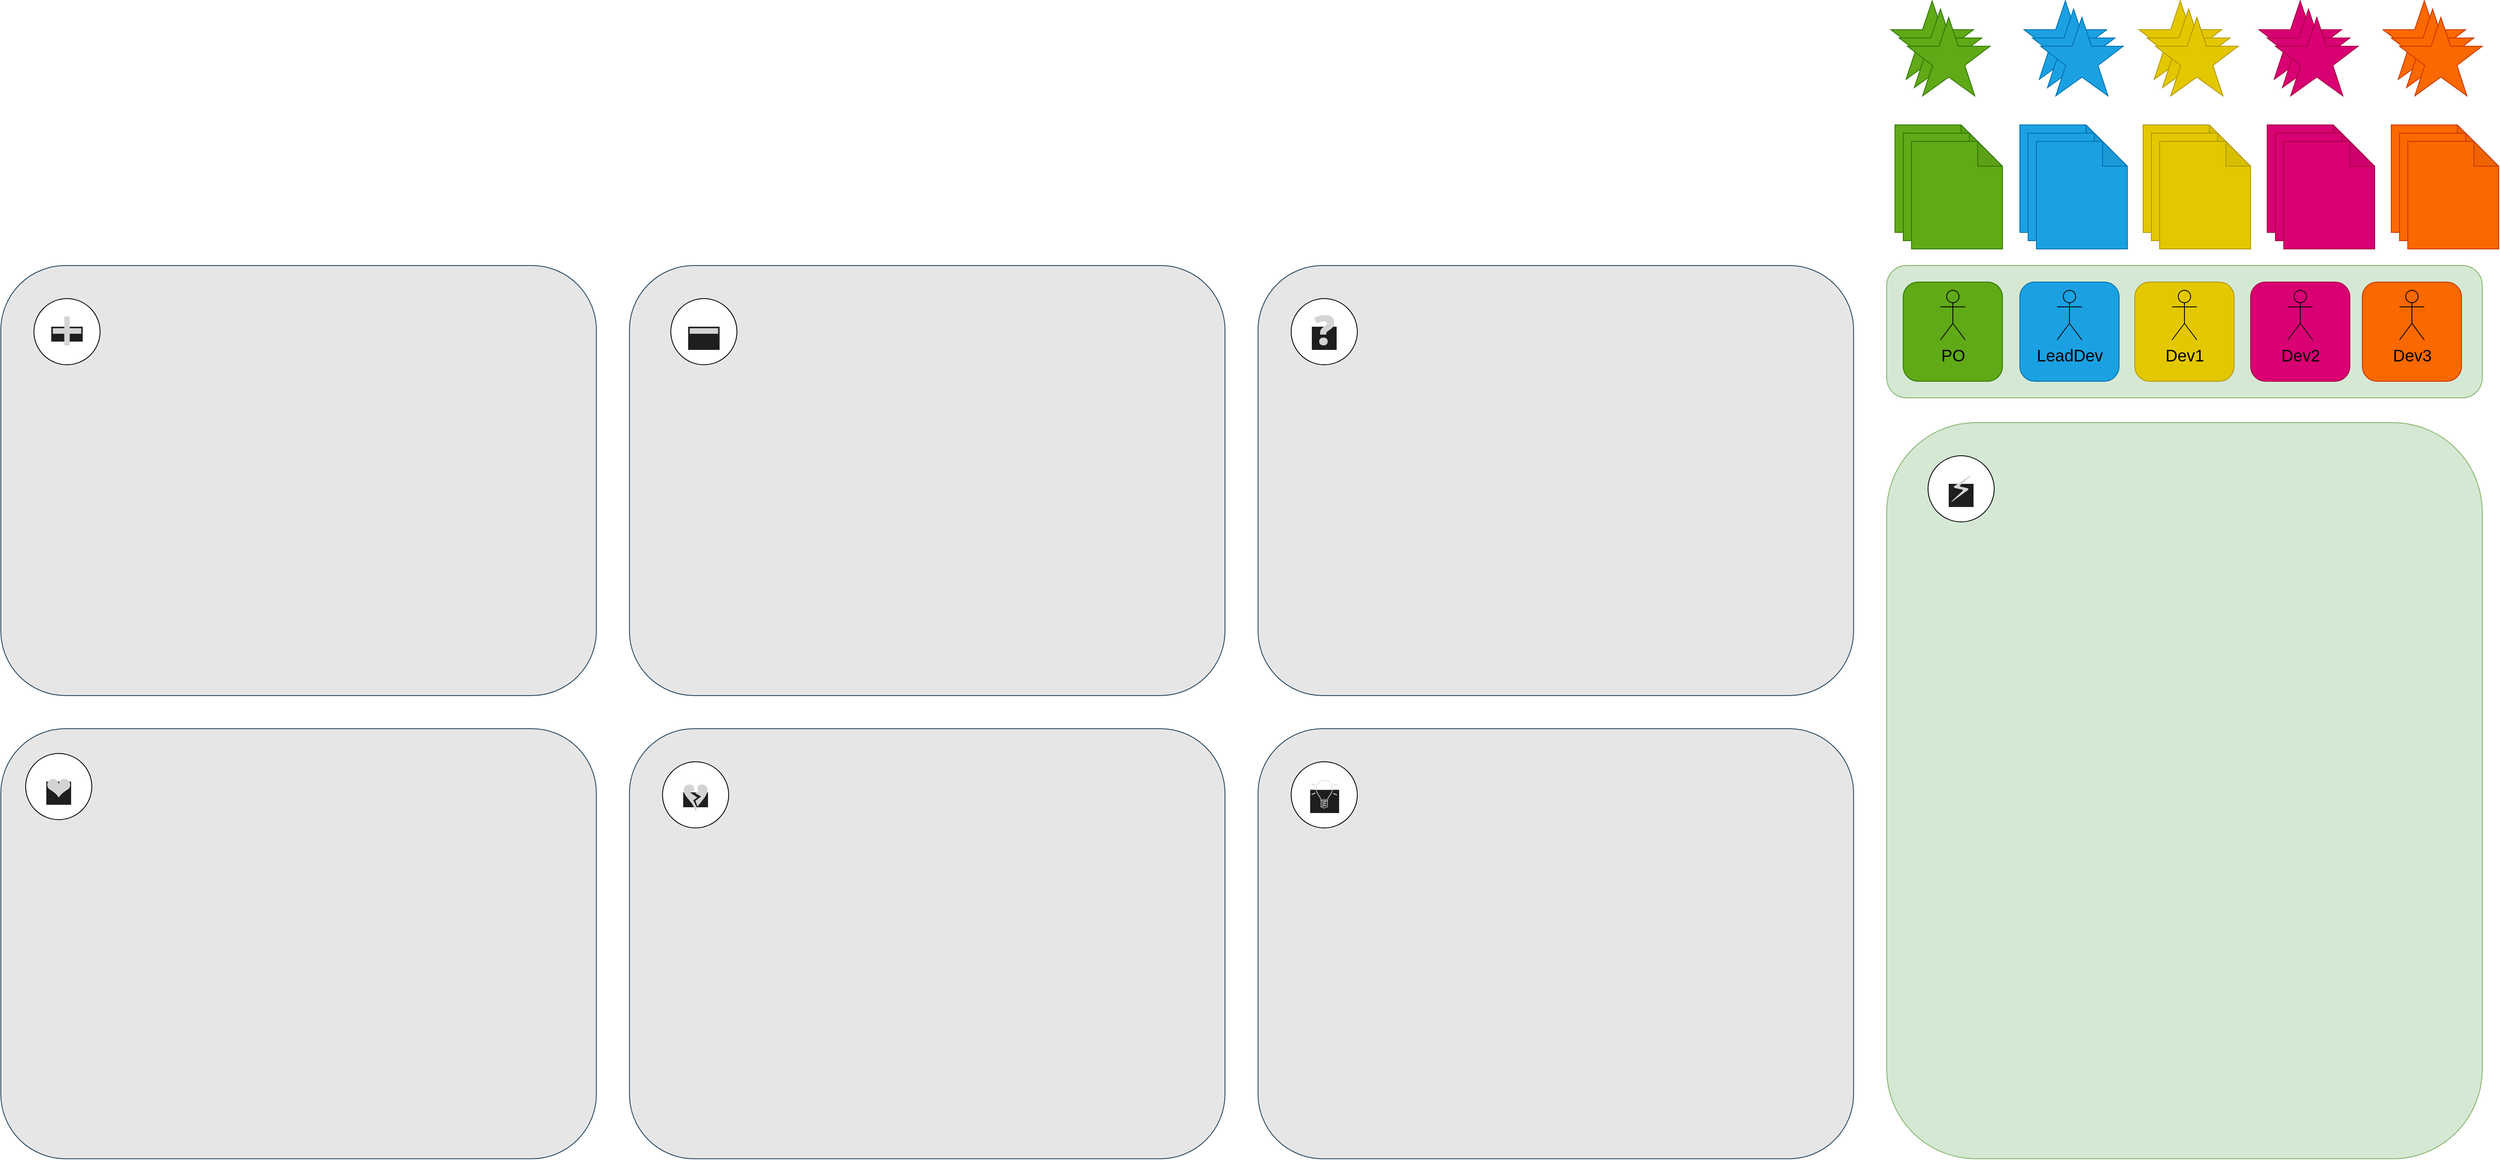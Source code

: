 <mxfile>
    <diagram id="Z7gV1ETzdnFMeSPZiWBT" name="Page-1">
        <mxGraphModel dx="3788" dy="2887" grid="1" gridSize="10" guides="1" tooltips="1" connect="1" arrows="1" fold="1" page="1" pageScale="1" pageWidth="827" pageHeight="1169" math="0" shadow="0">
            <root>
                <mxCell id="0"/>
                <mxCell id="1" parent="0"/>
                <mxCell id="26" value="" style="rounded=1;whiteSpace=wrap;html=1;strokeColor=#23445d;fontSize=70;fillColor=#E6E6E6;movable=0;resizable=0;rotatable=0;deletable=0;editable=0;connectable=0;" parent="1" vertex="1">
                    <mxGeometry x="40" y="40" width="720" height="520" as="geometry"/>
                </mxCell>
                <mxCell id="27" value="" style="rounded=1;whiteSpace=wrap;html=1;strokeColor=#23445d;fontSize=70;fillColor=#E6E6E6;movable=0;resizable=0;rotatable=0;deletable=0;editable=0;connectable=0;" parent="1" vertex="1">
                    <mxGeometry x="40" y="600" width="720" height="520" as="geometry"/>
                </mxCell>
                <mxCell id="28" value="" style="rounded=1;whiteSpace=wrap;html=1;strokeColor=#23445d;fontSize=70;fillColor=#E6E6E6;movable=0;resizable=0;rotatable=0;deletable=0;editable=0;connectable=0;" parent="1" vertex="1">
                    <mxGeometry x="800" y="600" width="720" height="520" as="geometry"/>
                </mxCell>
                <mxCell id="29" value="" style="rounded=1;whiteSpace=wrap;html=1;strokeColor=#23445d;fontSize=70;fillColor=#E6E6E6;movable=0;resizable=0;rotatable=0;deletable=0;editable=0;connectable=0;" parent="1" vertex="1">
                    <mxGeometry x="800" y="40" width="720" height="520" as="geometry"/>
                </mxCell>
                <mxCell id="30" value="" style="rounded=1;whiteSpace=wrap;html=1;strokeColor=#23445d;fontSize=70;fillColor=#E6E6E6;movable=0;resizable=0;rotatable=0;deletable=0;editable=0;connectable=0;" parent="1" vertex="1">
                    <mxGeometry x="1560" y="600" width="720" height="520" as="geometry"/>
                </mxCell>
                <mxCell id="31" value="" style="rounded=1;whiteSpace=wrap;html=1;strokeColor=#23445d;fontSize=70;fillColor=#E6E6E6;movable=0;resizable=0;rotatable=0;deletable=0;editable=0;connectable=0;" parent="1" vertex="1">
                    <mxGeometry x="1560" y="40" width="720" height="520" as="geometry"/>
                </mxCell>
                <mxCell id="38" value="" style="rounded=1;whiteSpace=wrap;html=1;strokeColor=#82b366;fontSize=70;fillColor=#d5e8d4;movable=0;resizable=0;rotatable=0;deletable=0;editable=0;connectable=0;" parent="1" vertex="1">
                    <mxGeometry x="2320" y="230" width="720" height="890" as="geometry"/>
                </mxCell>
                <mxCell id="57" value="" style="group;movable=0;resizable=0;rotatable=0;deletable=0;editable=0;connectable=0;" vertex="1" connectable="0" parent="1">
                    <mxGeometry x="80" y="80" width="80" height="80" as="geometry"/>
                </mxCell>
                <mxCell id="45" value="" style="ellipse;whiteSpace=wrap;html=1;aspect=fixed;fontSize=50;movable=0;resizable=0;rotatable=0;deletable=0;editable=0;connectable=0;" vertex="1" parent="57">
                    <mxGeometry width="80" height="80" as="geometry"/>
                </mxCell>
                <mxCell id="46" value="&lt;div style=&quot;color: rgb(212, 212, 212); background-color: rgb(30, 30, 30); font-family: &amp;quot;CaskaydiaCove Nerd Font&amp;quot;, Consolas, &amp;quot;Courier New&amp;quot;, monospace, Consolas, &amp;quot;Courier New&amp;quot;, monospace; font-size: 50px; line-height: 18px;&quot;&gt;➕&lt;/div&gt;" style="text;html=1;strokeColor=none;fillColor=none;align=center;verticalAlign=middle;whiteSpace=wrap;rounded=0;movable=0;resizable=0;rotatable=0;deletable=0;editable=0;connectable=0;" vertex="1" parent="57">
                    <mxGeometry x="10" y="29" width="60" height="30" as="geometry"/>
                </mxCell>
                <mxCell id="58" value="" style="group;movable=0;resizable=0;rotatable=0;deletable=0;editable=0;connectable=0;" vertex="1" connectable="0" parent="1">
                    <mxGeometry x="850" y="80" width="80" height="80" as="geometry"/>
                </mxCell>
                <mxCell id="47" value="" style="ellipse;whiteSpace=wrap;html=1;aspect=fixed;fontSize=50;movable=0;resizable=0;rotatable=0;deletable=0;editable=0;connectable=0;" vertex="1" parent="58">
                    <mxGeometry width="80" height="80" as="geometry"/>
                </mxCell>
                <mxCell id="48" value="&lt;div style=&quot;color: rgb(212, 212, 212); background-color: rgb(30, 30, 30); font-family: &amp;quot;CaskaydiaCove Nerd Font&amp;quot;, Consolas, &amp;quot;Courier New&amp;quot;, monospace, Consolas, &amp;quot;Courier New&amp;quot;, monospace; line-height: 18px;&quot;&gt;&lt;div style=&quot;line-height: 18px;&quot;&gt;&lt;font style=&quot;font-size: 50px;&quot;&gt;➖&lt;/font&gt;&lt;/div&gt;&lt;/div&gt;" style="text;html=1;strokeColor=none;fillColor=none;align=center;verticalAlign=middle;whiteSpace=wrap;rounded=0;movable=0;resizable=0;rotatable=0;deletable=0;editable=0;connectable=0;" vertex="1" parent="58">
                    <mxGeometry x="10" y="32" width="60" height="30" as="geometry"/>
                </mxCell>
                <mxCell id="60" value="" style="group;movable=0;resizable=0;rotatable=0;deletable=0;editable=0;connectable=0;" vertex="1" connectable="0" parent="1">
                    <mxGeometry x="70" y="630" width="80" height="80" as="geometry"/>
                </mxCell>
                <mxCell id="49" value="" style="ellipse;whiteSpace=wrap;html=1;aspect=fixed;fontSize=50;movable=0;resizable=0;rotatable=0;deletable=0;editable=0;connectable=0;" vertex="1" parent="60">
                    <mxGeometry width="80" height="80" as="geometry"/>
                </mxCell>
                <mxCell id="50" value="&lt;div style=&quot;color: rgb(212, 212, 212); background-color: rgb(30, 30, 30); font-family: &amp;quot;CaskaydiaCove Nerd Font&amp;quot;, Consolas, &amp;quot;Courier New&amp;quot;, monospace, Consolas, &amp;quot;Courier New&amp;quot;, monospace; line-height: 18px;&quot;&gt;&lt;div style=&quot;line-height: 18px;&quot;&gt;&lt;div style=&quot;line-height: 18px;&quot;&gt;&lt;font style=&quot;font-size: 50px;&quot;&gt;❤️&lt;/font&gt;&lt;/div&gt;&lt;/div&gt;&lt;/div&gt;" style="text;html=1;strokeColor=none;fillColor=none;align=center;verticalAlign=middle;whiteSpace=wrap;rounded=0;movable=0;resizable=0;rotatable=0;deletable=0;editable=0;connectable=0;" vertex="1" parent="60">
                    <mxGeometry x="10" y="32" width="60" height="30" as="geometry"/>
                </mxCell>
                <mxCell id="61" value="" style="group;movable=0;resizable=0;rotatable=0;deletable=0;editable=0;connectable=0;" vertex="1" connectable="0" parent="1">
                    <mxGeometry x="840" y="640" width="80" height="80" as="geometry"/>
                </mxCell>
                <mxCell id="51" value="" style="ellipse;whiteSpace=wrap;html=1;aspect=fixed;fontSize=50;movable=0;resizable=0;rotatable=0;deletable=0;editable=0;connectable=0;" vertex="1" parent="61">
                    <mxGeometry width="80" height="80" as="geometry"/>
                </mxCell>
                <mxCell id="52" value="&lt;div style=&quot;color: rgb(212, 212, 212); background-color: rgb(30, 30, 30); font-family: &amp;quot;CaskaydiaCove Nerd Font&amp;quot;, Consolas, &amp;quot;Courier New&amp;quot;, monospace, Consolas, &amp;quot;Courier New&amp;quot;, monospace; line-height: 18px;&quot;&gt;&lt;div style=&quot;line-height: 18px;&quot;&gt;&lt;div style=&quot;line-height: 18px;&quot;&gt;&lt;div style=&quot;font-size: 50px; line-height: 18px;&quot;&gt;💔&lt;/div&gt;&lt;/div&gt;&lt;/div&gt;&lt;/div&gt;" style="text;html=1;strokeColor=none;fillColor=none;align=center;verticalAlign=middle;whiteSpace=wrap;rounded=0;movable=0;resizable=0;rotatable=0;deletable=0;editable=0;connectable=0;" vertex="1" parent="61">
                    <mxGeometry x="10" y="32" width="60" height="30" as="geometry"/>
                </mxCell>
                <mxCell id="62" value="" style="group;movable=0;resizable=0;rotatable=0;deletable=0;editable=0;connectable=0;" vertex="1" connectable="0" parent="1">
                    <mxGeometry x="1600" y="80" width="80" height="80" as="geometry"/>
                </mxCell>
                <mxCell id="53" value="" style="ellipse;whiteSpace=wrap;html=1;aspect=fixed;fontSize=50;movable=0;resizable=0;rotatable=0;deletable=0;editable=0;connectable=0;" vertex="1" parent="62">
                    <mxGeometry width="80" height="80" as="geometry"/>
                </mxCell>
                <mxCell id="54" value="&lt;div style=&quot;color: rgb(212, 212, 212); background-color: rgb(30, 30, 30); font-family: &amp;quot;CaskaydiaCove Nerd Font&amp;quot;, Consolas, &amp;quot;Courier New&amp;quot;, monospace, Consolas, &amp;quot;Courier New&amp;quot;, monospace; line-height: 18px;&quot;&gt;&lt;div style=&quot;line-height: 18px;&quot;&gt;&lt;div style=&quot;line-height: 18px;&quot;&gt;&lt;div style=&quot;line-height: 18px;&quot;&gt;&lt;div style=&quot;line-height: 18px;&quot;&gt;&lt;font style=&quot;font-size: 50px;&quot;&gt;❓&lt;/font&gt;&lt;/div&gt;&lt;/div&gt;&lt;/div&gt;&lt;/div&gt;&lt;/div&gt;" style="text;html=1;strokeColor=none;fillColor=none;align=center;verticalAlign=middle;whiteSpace=wrap;rounded=0;movable=0;resizable=0;rotatable=0;deletable=0;editable=0;connectable=0;" vertex="1" parent="62">
                    <mxGeometry x="10" y="32" width="60" height="30" as="geometry"/>
                </mxCell>
                <mxCell id="67" value="" style="group;movable=0;resizable=0;rotatable=0;deletable=0;editable=0;connectable=0;" vertex="1" connectable="0" parent="1">
                    <mxGeometry x="1600" y="640" width="80" height="80" as="geometry"/>
                </mxCell>
                <mxCell id="55" value="" style="ellipse;whiteSpace=wrap;html=1;aspect=fixed;fontSize=50;movable=0;resizable=0;rotatable=0;deletable=0;editable=0;connectable=0;" vertex="1" parent="67">
                    <mxGeometry width="80" height="80" as="geometry"/>
                </mxCell>
                <mxCell id="56" value="&lt;div style=&quot;color: rgb(212, 212, 212); background-color: rgb(30, 30, 30); font-family: &amp;quot;CaskaydiaCove Nerd Font&amp;quot;, Consolas, &amp;quot;Courier New&amp;quot;, monospace, Consolas, &amp;quot;Courier New&amp;quot;, monospace; line-height: 18px;&quot;&gt;&lt;div style=&quot;line-height: 18px;&quot;&gt;&lt;div style=&quot;line-height: 18px;&quot;&gt;&lt;div style=&quot;line-height: 18px;&quot;&gt;&lt;div style=&quot;line-height: 18px;&quot;&gt;&lt;div style=&quot;line-height: 18px;&quot;&gt;&lt;font style=&quot;font-size: 50px;&quot;&gt;💡&lt;/font&gt;&lt;/div&gt;&lt;/div&gt;&lt;/div&gt;&lt;/div&gt;&lt;/div&gt;&lt;/div&gt;" style="text;html=1;strokeColor=none;fillColor=none;align=center;verticalAlign=middle;whiteSpace=wrap;rounded=0;movable=0;resizable=0;rotatable=0;deletable=0;editable=0;connectable=0;" vertex="1" parent="67">
                    <mxGeometry x="10" y="32" width="60" height="30" as="geometry"/>
                </mxCell>
                <mxCell id="68" value="" style="group;movable=0;resizable=0;rotatable=0;deletable=0;editable=0;connectable=0;" vertex="1" connectable="0" parent="1">
                    <mxGeometry x="2370" y="270" width="80" height="80" as="geometry"/>
                </mxCell>
                <mxCell id="65" value="" style="ellipse;whiteSpace=wrap;html=1;aspect=fixed;fontSize=50;movable=0;resizable=0;rotatable=0;deletable=0;editable=0;connectable=0;" vertex="1" parent="68">
                    <mxGeometry width="80" height="80" as="geometry"/>
                </mxCell>
                <mxCell id="66" value="&lt;div style=&quot;color: rgb(212, 212, 212); background-color: rgb(30, 30, 30); font-family: &amp;quot;CaskaydiaCove Nerd Font&amp;quot;, Consolas, &amp;quot;Courier New&amp;quot;, monospace, Consolas, &amp;quot;Courier New&amp;quot;, monospace; line-height: 18px;&quot;&gt;&lt;div style=&quot;line-height: 18px;&quot;&gt;&lt;div style=&quot;line-height: 18px;&quot;&gt;&lt;div style=&quot;line-height: 18px;&quot;&gt;&lt;div style=&quot;line-height: 18px;&quot;&gt;&lt;div style=&quot;line-height: 18px;&quot;&gt;&lt;span style=&quot;font-size: 50px;&quot;&gt;⚡&lt;/span&gt;&lt;br&gt;&lt;/div&gt;&lt;/div&gt;&lt;/div&gt;&lt;/div&gt;&lt;/div&gt;&lt;/div&gt;" style="text;html=1;strokeColor=none;fillColor=none;align=center;verticalAlign=middle;whiteSpace=wrap;rounded=0;movable=0;resizable=0;rotatable=0;deletable=0;editable=0;connectable=0;" vertex="1" parent="68">
                    <mxGeometry x="10" y="32" width="60" height="30" as="geometry"/>
                </mxCell>
                <mxCell id="72" value="" style="rounded=1;whiteSpace=wrap;html=1;strokeColor=#82b366;fontSize=70;fillColor=#d5e8d4;movable=0;resizable=0;rotatable=0;deletable=0;editable=0;connectable=0;" vertex="1" parent="1">
                    <mxGeometry x="2320" y="40" width="720" height="160" as="geometry"/>
                </mxCell>
                <mxCell id="76" value="" style="shape=note;whiteSpace=wrap;html=1;backgroundOutline=1;darkOpacity=0.05;strokeColor=#2D7600;fontSize=20;fontColor=#ffffff;fillColor=#60a917;" vertex="1" parent="1">
                    <mxGeometry x="2330" y="-130" width="110" height="130" as="geometry"/>
                </mxCell>
                <mxCell id="79" value="" style="rounded=1;whiteSpace=wrap;html=1;strokeColor=#2D7600;fontSize=20;fontColor=#ffffff;fillColor=#60a917;movable=0;resizable=0;rotatable=0;deletable=0;editable=0;connectable=0;" vertex="1" parent="1">
                    <mxGeometry x="2340" y="60" width="120" height="120" as="geometry"/>
                </mxCell>
                <mxCell id="80" value="PO" style="shape=umlActor;verticalLabelPosition=bottom;verticalAlign=top;html=1;outlineConnect=0;fontSize=20;fillColor=none;movable=0;resizable=0;rotatable=0;deletable=0;editable=0;connectable=0;" vertex="1" parent="1">
                    <mxGeometry x="2385" y="70" width="30" height="60" as="geometry"/>
                </mxCell>
                <mxCell id="81" value="" style="rounded=1;whiteSpace=wrap;html=1;strokeColor=#006EAF;fontSize=20;fontColor=#ffffff;fillColor=#1ba1e2;movable=0;resizable=0;rotatable=0;deletable=0;editable=0;connectable=0;" vertex="1" parent="1">
                    <mxGeometry x="2481" y="60" width="120" height="120" as="geometry"/>
                </mxCell>
                <mxCell id="82" value="LeadDev" style="shape=umlActor;verticalLabelPosition=bottom;verticalAlign=top;html=1;outlineConnect=0;fontSize=20;fillColor=none;movable=0;resizable=0;rotatable=0;deletable=0;editable=0;connectable=0;" vertex="1" parent="1">
                    <mxGeometry x="2526" y="70" width="30" height="60" as="geometry"/>
                </mxCell>
                <mxCell id="83" value="" style="rounded=1;whiteSpace=wrap;html=1;strokeColor=#B09500;fontSize=20;fontColor=#000000;fillColor=#e3c800;movable=0;resizable=0;rotatable=0;deletable=0;editable=0;connectable=0;" vertex="1" parent="1">
                    <mxGeometry x="2620" y="60" width="120" height="120" as="geometry"/>
                </mxCell>
                <mxCell id="84" value="Dev1" style="shape=umlActor;verticalLabelPosition=bottom;verticalAlign=top;html=1;outlineConnect=0;fontSize=20;fillColor=none;movable=0;resizable=0;rotatable=0;deletable=0;editable=0;connectable=0;" vertex="1" parent="1">
                    <mxGeometry x="2665" y="70" width="30" height="60" as="geometry"/>
                </mxCell>
                <mxCell id="85" value="" style="rounded=1;whiteSpace=wrap;html=1;strokeColor=#A50040;fontSize=20;fontColor=#ffffff;fillColor=#d80073;movable=0;resizable=0;rotatable=0;deletable=0;editable=0;connectable=0;" vertex="1" parent="1">
                    <mxGeometry x="2760" y="60" width="120" height="120" as="geometry"/>
                </mxCell>
                <mxCell id="86" value="Dev2" style="shape=umlActor;verticalLabelPosition=bottom;verticalAlign=top;html=1;outlineConnect=0;fontSize=20;fillColor=none;movable=0;resizable=0;rotatable=0;deletable=0;editable=0;connectable=0;" vertex="1" parent="1">
                    <mxGeometry x="2805" y="70" width="30" height="60" as="geometry"/>
                </mxCell>
                <mxCell id="87" value="" style="rounded=1;whiteSpace=wrap;html=1;strokeColor=#C73500;fontSize=20;fontColor=#000000;fillColor=#fa6800;movable=0;resizable=0;rotatable=0;deletable=0;editable=0;connectable=0;" vertex="1" parent="1">
                    <mxGeometry x="2895" y="60" width="120" height="120" as="geometry"/>
                </mxCell>
                <mxCell id="88" value="Dev3" style="shape=umlActor;verticalLabelPosition=bottom;verticalAlign=top;html=1;outlineConnect=0;fontSize=20;fillColor=none;movable=0;resizable=0;rotatable=0;deletable=0;editable=0;connectable=0;" vertex="1" parent="1">
                    <mxGeometry x="2940" y="70" width="30" height="60" as="geometry"/>
                </mxCell>
                <mxCell id="90" value="" style="shape=note;whiteSpace=wrap;html=1;backgroundOutline=1;darkOpacity=0.05;strokeColor=#2D7600;fontSize=20;fontColor=#ffffff;fillColor=#60a917;" vertex="1" parent="1">
                    <mxGeometry x="2340" y="-120" width="110" height="130" as="geometry"/>
                </mxCell>
                <mxCell id="91" value="" style="shape=note;whiteSpace=wrap;html=1;backgroundOutline=1;darkOpacity=0.05;strokeColor=#2D7600;fontSize=20;fontColor=#ffffff;fillColor=#60a917;" vertex="1" parent="1">
                    <mxGeometry x="2350" y="-110" width="110" height="130" as="geometry"/>
                </mxCell>
                <mxCell id="92" value="" style="shape=note;whiteSpace=wrap;html=1;backgroundOutline=1;darkOpacity=0.05;strokeColor=#006EAF;fontSize=20;fontColor=#ffffff;fillColor=#1ba1e2;" vertex="1" parent="1">
                    <mxGeometry x="2481" y="-130" width="110" height="130" as="geometry"/>
                </mxCell>
                <mxCell id="93" value="" style="shape=note;whiteSpace=wrap;html=1;backgroundOutline=1;darkOpacity=0.05;strokeColor=#006EAF;fontSize=20;fontColor=#ffffff;fillColor=#1ba1e2;" vertex="1" parent="1">
                    <mxGeometry x="2491" y="-120" width="110" height="130" as="geometry"/>
                </mxCell>
                <mxCell id="94" value="" style="shape=note;whiteSpace=wrap;html=1;backgroundOutline=1;darkOpacity=0.05;strokeColor=#006EAF;fontSize=20;fontColor=#ffffff;fillColor=#1ba1e2;" vertex="1" parent="1">
                    <mxGeometry x="2501" y="-110" width="110" height="130" as="geometry"/>
                </mxCell>
                <mxCell id="95" value="" style="shape=note;whiteSpace=wrap;html=1;backgroundOutline=1;darkOpacity=0.05;strokeColor=#B09500;fontSize=20;fontColor=#000000;fillColor=#e3c800;" vertex="1" parent="1">
                    <mxGeometry x="2630" y="-130" width="110" height="130" as="geometry"/>
                </mxCell>
                <mxCell id="96" value="" style="shape=note;whiteSpace=wrap;html=1;backgroundOutline=1;darkOpacity=0.05;strokeColor=#B09500;fontSize=20;fontColor=#000000;fillColor=#e3c800;" vertex="1" parent="1">
                    <mxGeometry x="2640" y="-120" width="110" height="130" as="geometry"/>
                </mxCell>
                <mxCell id="97" value="" style="shape=note;whiteSpace=wrap;html=1;backgroundOutline=1;darkOpacity=0.05;strokeColor=#B09500;fontSize=20;fontColor=#000000;fillColor=#e3c800;" vertex="1" parent="1">
                    <mxGeometry x="2650" y="-110" width="110" height="130" as="geometry"/>
                </mxCell>
                <mxCell id="98" value="" style="shape=note;whiteSpace=wrap;html=1;backgroundOutline=1;darkOpacity=0.05;strokeColor=#A50040;fontSize=20;fontColor=#ffffff;fillColor=#d80073;" vertex="1" parent="1">
                    <mxGeometry x="2780" y="-130" width="110" height="130" as="geometry"/>
                </mxCell>
                <mxCell id="99" value="" style="shape=note;whiteSpace=wrap;html=1;backgroundOutline=1;darkOpacity=0.05;strokeColor=#A50040;fontSize=20;fontColor=#ffffff;fillColor=#d80073;" vertex="1" parent="1">
                    <mxGeometry x="2790" y="-120" width="110" height="130" as="geometry"/>
                </mxCell>
                <mxCell id="100" value="" style="shape=note;whiteSpace=wrap;html=1;backgroundOutline=1;darkOpacity=0.05;strokeColor=#A50040;fontSize=20;fontColor=#ffffff;fillColor=#d80073;" vertex="1" parent="1">
                    <mxGeometry x="2800" y="-110" width="110" height="130" as="geometry"/>
                </mxCell>
                <mxCell id="101" value="" style="shape=note;whiteSpace=wrap;html=1;backgroundOutline=1;darkOpacity=0.05;strokeColor=#C73500;fontSize=20;fontColor=#000000;fillColor=#fa6800;" vertex="1" parent="1">
                    <mxGeometry x="2930" y="-130" width="110" height="130" as="geometry"/>
                </mxCell>
                <mxCell id="102" value="" style="shape=note;whiteSpace=wrap;html=1;backgroundOutline=1;darkOpacity=0.05;strokeColor=#C73500;fontSize=20;fontColor=#000000;fillColor=#fa6800;" vertex="1" parent="1">
                    <mxGeometry x="2940" y="-120" width="110" height="130" as="geometry"/>
                </mxCell>
                <mxCell id="103" value="" style="shape=note;whiteSpace=wrap;html=1;backgroundOutline=1;darkOpacity=0.05;strokeColor=#C73500;fontSize=20;fontColor=#000000;fillColor=#fa6800;" vertex="1" parent="1">
                    <mxGeometry x="2950" y="-110" width="110" height="130" as="geometry"/>
                </mxCell>
                <mxCell id="104" value="" style="verticalLabelPosition=bottom;verticalAlign=top;html=1;shape=mxgraph.basic.star;strokeColor=#2D7600;fontSize=20;fontColor=#ffffff;fillColor=#60a917;" vertex="1" parent="1">
                    <mxGeometry x="2325" y="-280" width="100" height="95" as="geometry"/>
                </mxCell>
                <mxCell id="105" value="" style="verticalLabelPosition=bottom;verticalAlign=top;html=1;shape=mxgraph.basic.star;strokeColor=#2D7600;fontSize=20;fontColor=#ffffff;fillColor=#60a917;" vertex="1" parent="1">
                    <mxGeometry x="2335" y="-270" width="100" height="95" as="geometry"/>
                </mxCell>
                <mxCell id="106" value="" style="verticalLabelPosition=bottom;verticalAlign=top;html=1;shape=mxgraph.basic.star;strokeColor=#2D7600;fontSize=20;fontColor=#ffffff;fillColor=#60a917;" vertex="1" parent="1">
                    <mxGeometry x="2345" y="-260" width="100" height="95" as="geometry"/>
                </mxCell>
                <mxCell id="107" value="" style="verticalLabelPosition=bottom;verticalAlign=top;html=1;shape=mxgraph.basic.star;strokeColor=#006EAF;fontSize=20;fontColor=#ffffff;fillColor=#1ba1e2;" vertex="1" parent="1">
                    <mxGeometry x="2486" y="-280" width="100" height="95" as="geometry"/>
                </mxCell>
                <mxCell id="108" value="" style="verticalLabelPosition=bottom;verticalAlign=top;html=1;shape=mxgraph.basic.star;strokeColor=#006EAF;fontSize=20;fontColor=#ffffff;fillColor=#1ba1e2;" vertex="1" parent="1">
                    <mxGeometry x="2496" y="-270" width="100" height="95" as="geometry"/>
                </mxCell>
                <mxCell id="109" value="" style="verticalLabelPosition=bottom;verticalAlign=top;html=1;shape=mxgraph.basic.star;strokeColor=#006EAF;fontSize=20;fontColor=#ffffff;fillColor=#1ba1e2;" vertex="1" parent="1">
                    <mxGeometry x="2506" y="-260" width="100" height="95" as="geometry"/>
                </mxCell>
                <mxCell id="110" value="" style="verticalLabelPosition=bottom;verticalAlign=top;html=1;shape=mxgraph.basic.star;strokeColor=#B09500;fontSize=20;fontColor=#000000;fillColor=#e3c800;" vertex="1" parent="1">
                    <mxGeometry x="2625" y="-280" width="100" height="95" as="geometry"/>
                </mxCell>
                <mxCell id="111" value="" style="verticalLabelPosition=bottom;verticalAlign=top;html=1;shape=mxgraph.basic.star;strokeColor=#B09500;fontSize=20;fontColor=#000000;fillColor=#e3c800;" vertex="1" parent="1">
                    <mxGeometry x="2635" y="-270" width="100" height="95" as="geometry"/>
                </mxCell>
                <mxCell id="112" value="" style="verticalLabelPosition=bottom;verticalAlign=top;html=1;shape=mxgraph.basic.star;strokeColor=#B09500;fontSize=20;fontColor=#000000;fillColor=#e3c800;" vertex="1" parent="1">
                    <mxGeometry x="2645" y="-260" width="100" height="95" as="geometry"/>
                </mxCell>
                <mxCell id="113" value="" style="verticalLabelPosition=bottom;verticalAlign=top;html=1;shape=mxgraph.basic.star;strokeColor=#A50040;fontSize=20;fontColor=#ffffff;fillColor=#d80073;" vertex="1" parent="1">
                    <mxGeometry x="2770" y="-280" width="100" height="95" as="geometry"/>
                </mxCell>
                <mxCell id="114" value="" style="verticalLabelPosition=bottom;verticalAlign=top;html=1;shape=mxgraph.basic.star;strokeColor=#A50040;fontSize=20;fontColor=#ffffff;fillColor=#d80073;" vertex="1" parent="1">
                    <mxGeometry x="2780" y="-270" width="100" height="95" as="geometry"/>
                </mxCell>
                <mxCell id="115" value="" style="verticalLabelPosition=bottom;verticalAlign=top;html=1;shape=mxgraph.basic.star;strokeColor=#A50040;fontSize=20;fontColor=#ffffff;fillColor=#d80073;" vertex="1" parent="1">
                    <mxGeometry x="2790" y="-260" width="100" height="95" as="geometry"/>
                </mxCell>
                <mxCell id="116" value="" style="verticalLabelPosition=bottom;verticalAlign=top;html=1;shape=mxgraph.basic.star;strokeColor=#C73500;fontSize=20;fontColor=#000000;fillColor=#fa6800;" vertex="1" parent="1">
                    <mxGeometry x="2920" y="-280" width="100" height="95" as="geometry"/>
                </mxCell>
                <mxCell id="117" value="" style="verticalLabelPosition=bottom;verticalAlign=top;html=1;shape=mxgraph.basic.star;strokeColor=#C73500;fontSize=20;fontColor=#000000;fillColor=#fa6800;" vertex="1" parent="1">
                    <mxGeometry x="2930" y="-270" width="100" height="95" as="geometry"/>
                </mxCell>
                <mxCell id="118" value="" style="verticalLabelPosition=bottom;verticalAlign=top;html=1;shape=mxgraph.basic.star;strokeColor=#C73500;fontSize=20;fontColor=#000000;fillColor=#fa6800;" vertex="1" parent="1">
                    <mxGeometry x="2940" y="-260" width="100" height="95" as="geometry"/>
                </mxCell>
            </root>
        </mxGraphModel>
    </diagram>
</mxfile>